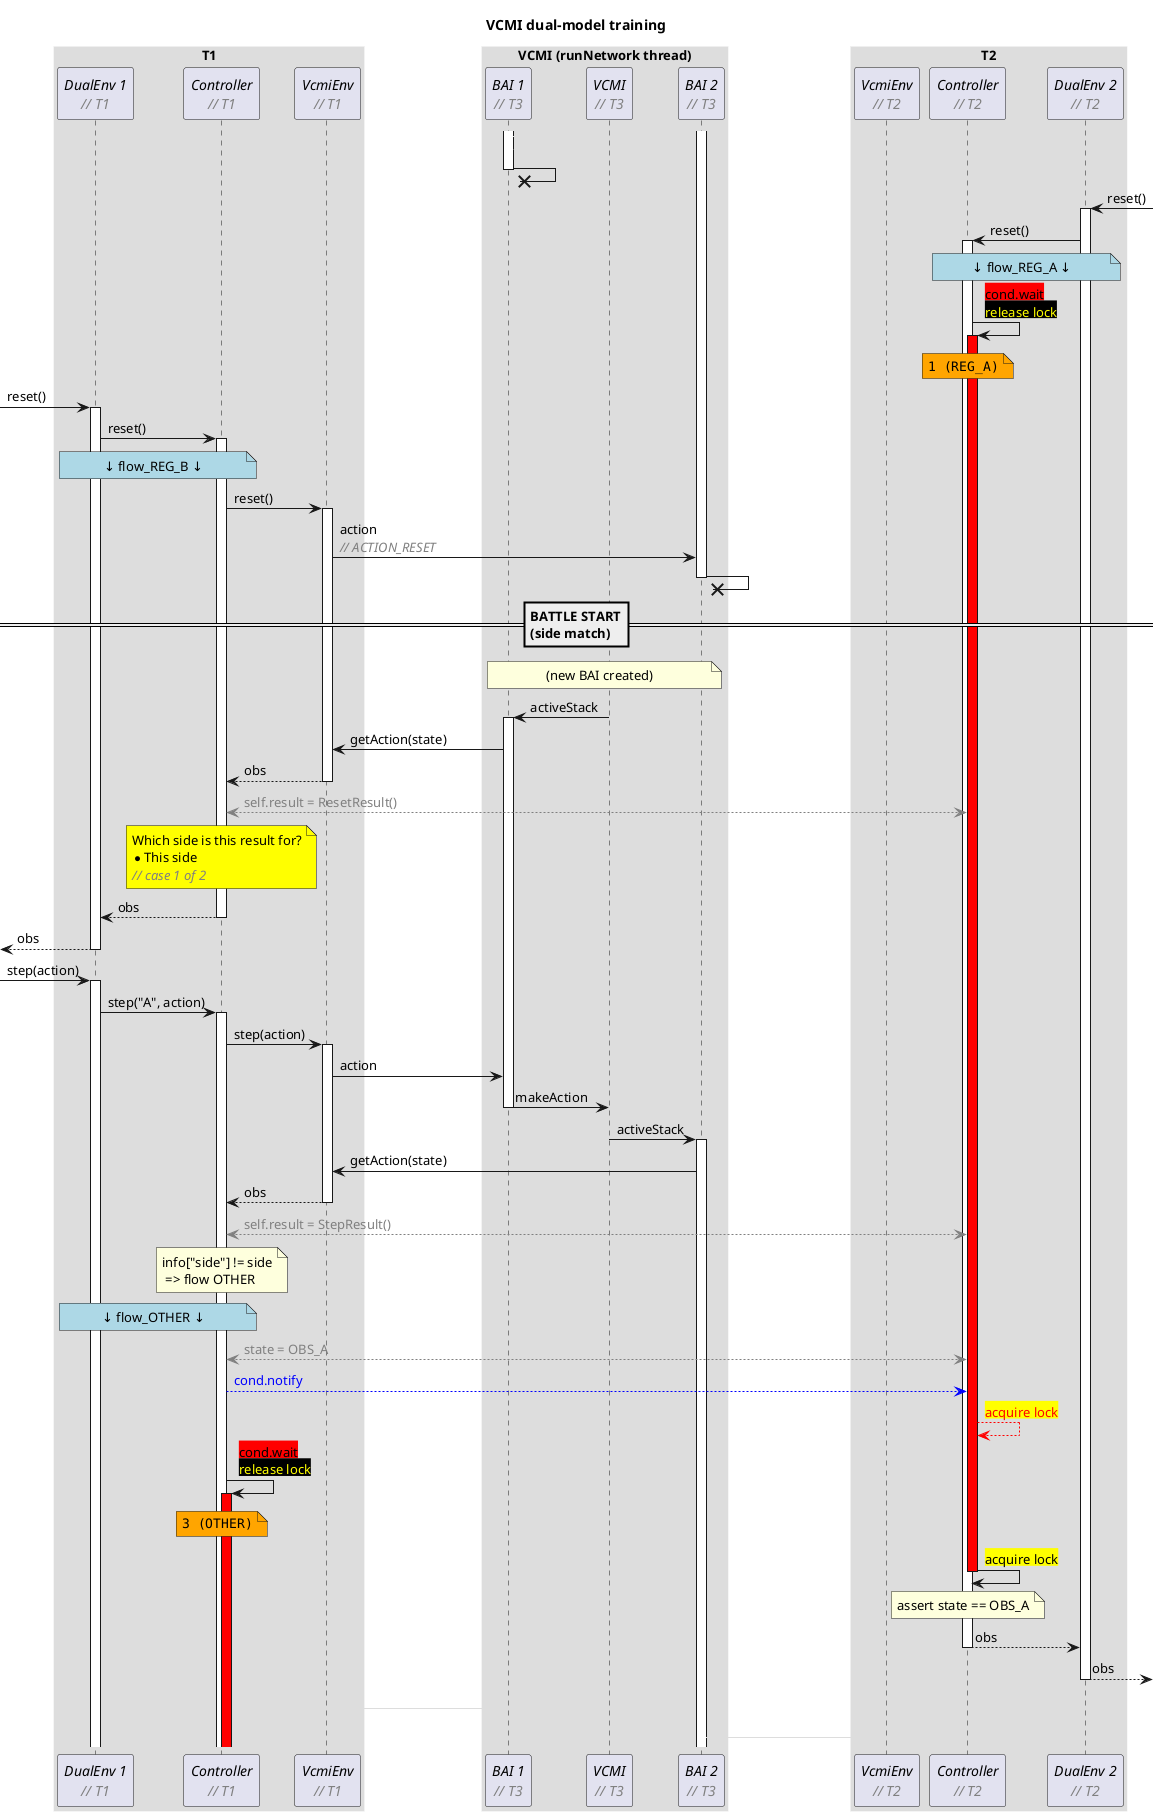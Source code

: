 @startuml "dual-env"

title "VCMI dual-model training"
' title "WWWWWWWWWWWWWWWWWWWWWWWWWWWWWWWWWWWWWWWWWWWWWWWWWWWWWWWWWWWWWWWWWWWWWWWWWWWWWWWWWWWWWWWWWWWWWWWWWWWWWWWWWWWWWWWWWWWWWWWW"

skinparam sequenceBoxBorderColor #FFF

!$nbsp = "<U+00A0>"

' workaround the fact that text alignment can only be
' set globally. Using hspace(n) returns N monospaced
' $nbsp chars
!function $hspace($length)
  !$res = ""
  !$i = $length
  !while $i > 0
    !$res = $res + $nbsp
    !$i = $i - 1
  !endwhile
  !return "<font:monospaced>"+$res+"</font>"
!endfunction

!function $desc($txt)
  !return "<font:Arial><color:Gray><i>// "+$txt+"</i></color></font>"
!endfunction

!function $lock_acq_fail_text()
  !return "<back:yellow><color:red>acquire lock</color></back>"
!endfunction

!function $lock_rel_text()
  !return "<color:yellow><back:black>release lock</back></color>"
!endfunction

!procedure $lock_acq_fail($node)
  $node -> $node : $lock_acq_fail_text()
  activate $node #red
!endprocedure

!procedure $lock_acq_direct($node)
  $node -> $node : <back:yellow>acquire lock</back>
!endprocedure

!procedure $lock_acq_latent($node)
  $lock_acq_direct($node)
  deactivate $node
!endprocedure

!procedure $lock_rel($node)
  $node -> $node : $lock_rel_text()
!endprocedure

!procedure $cond_wait($node)
  $node -> $node : <back:red>cond.wait</back>\n$lock_rel_text()
  activate $node #red
!endprocedure

!procedure $cond_wait($node, $waitName)
  $node -> $node : <back:red>cond.wait</back>\n$lock_rel_text()
  activate $node #red
  note over $node #orange : <font:monospaced>$waitName
!endprocedure

!procedure $cond_notify($NodeA, $NodeB)
  $NodeA --[#blue]> $NodeB : <color:blue>cond.notify</color>
  $NodeB --[#red]> $NodeB : $lock_acq_fail_text()
!endfunction

!procedure $cond_switch($NodeA, $NodeB)
  $cond_notify($NodeA, $NodeB)
  $cond_wait($NodeA)
  $lock_acq_latent($NodeB)
!endfunction

!procedure $cond_switch($NodeA, $NodeB, $waitName)
  $cond_notify($NodeA, $NodeB)
  $cond_wait($NodeA, $waitName)
  $lock_acq_latent($NodeB)
!endfunction

!procedure $flow(envid, $flowname)
  note over CTRL##envid, DualEnv##envid #LightBlue : ↓ flow_##$flowname ↓
!endprocedure

!function $replace($txt, $search, $repl)
  !$replaced = ""
  !while %strpos($txt, $search) >= 0
    !$position = %strpos($txt, $search)
    !$replaced = $replaced + %substr($txt, 0, $position) + $repl
    !$txt = %substr($txt, $position + %strlen($search))
  !endwhile
  !return $replaced + $txt
!endfunction

!procedure $sharevar($node1, $node2, $txt)
  $node1 <--[#gray]> $node2 : <color:gray>$replace($txt,"\n","</color>\n<color:gray>")</color>
!endfunction

!procedure $sharevar($txt)
  $sharevar(CTRL1, CTRL2, $txt)
!endfunction

' avoids super long note lines in the diagram
!function $str($txt)
  !return $replace($txt, "\n", %newline())
!endfunction

box "T1"
  participant "//DualEnv 1//\n$desc(T1)" as DualEnv1
  participant "//Controller//\n$desc(T1)" as CTRL1
  participant "//VcmiEnv//\n$desc(T1)" as env1
end box

box "VCMI (runNetwork thread)"
participant "//BAI 1//\n$desc(T3)" as BAI1
participant "//VCMI//\n$desc(T3)" as VCMI
participant "//BAI 2//\n$desc(T3)" as BAI2
end box

box "T2"
  participant "//VcmiEnv//\n$desc(T2)" as env2
  participant "//Controller//\n$desc(T2)" as CTRL2
  participant "//DualEnv 2//\n$desc(T2)" as DualEnv2
end box

activate BAI1
activate BAI2
BAI1 -[#ddd]> BAI1 :
BAI1 -X BAI1 -- :

]-> DualEnv2 ++ : reset()
DualEnv2 -> CTRL2 ++ : reset()
$flow(2, REG_A)
$cond_wait(CTRL2, "1 (REG_A)")

[-> DualEnv1 ++ : reset()
DualEnv1 -> CTRL1 ++ : reset()
$flow(1, REG_B)
CTRL1 -> env1 ++ : reset()
env1 -> BAI2 : action\n$desc("ACTION_RESET")
BAI2 -X BAI2 -- :

== BATTLE START\n(side match) ==

note over BAI1, BAI2 : (new BAI created)

VCMI -> BAI1 ++ : activeStack
BAI1 -> env1 : getAction(state)
env1 --> CTRL1 -- : obs

$sharevar("self.result = ResetResult()")

note over CTRL1 #yellow
Which side is this result for?
* This side
$desc("case 1 of 2")
end note

CTRL1 --> DualEnv1 -- : obs
DualEnv1 -->[ -- : obs

-> DualEnv1 ++ : step(action)
DualEnv1 -> CTRL1 ++ : step("A", action)
CTRL1 -> env1 ++ : step(action)
env1 -> BAI1 : action
BAI1 -> VCMI -- : makeAction

VCMI -> BAI2 ++ : activeStack
BAI2 -> env1 : getAction(state)
env1 --> CTRL1 -- : obs
$sharevar("self.result = StepResult()")
note over CTRL1
info["side"] != side
 => flow OTHER
end note
$flow(1, OTHER)
$sharevar("state = OBS_A")
$cond_switch(CTRL1, CTRL2, "3 (OTHER)")
note over CTRL2 : assert state == OBS_A
CTRL2 --> DualEnv2 -- : obs
DualEnv2 -->] -- : obs

''''''''''''''''''''''''''''''
''' HORIZONTAL SPACING

BAI1 -[#ddd]> env1 : $hspace(20)
BAI2 -[#ddd]> env2 : $hspace(20)

@enduml
